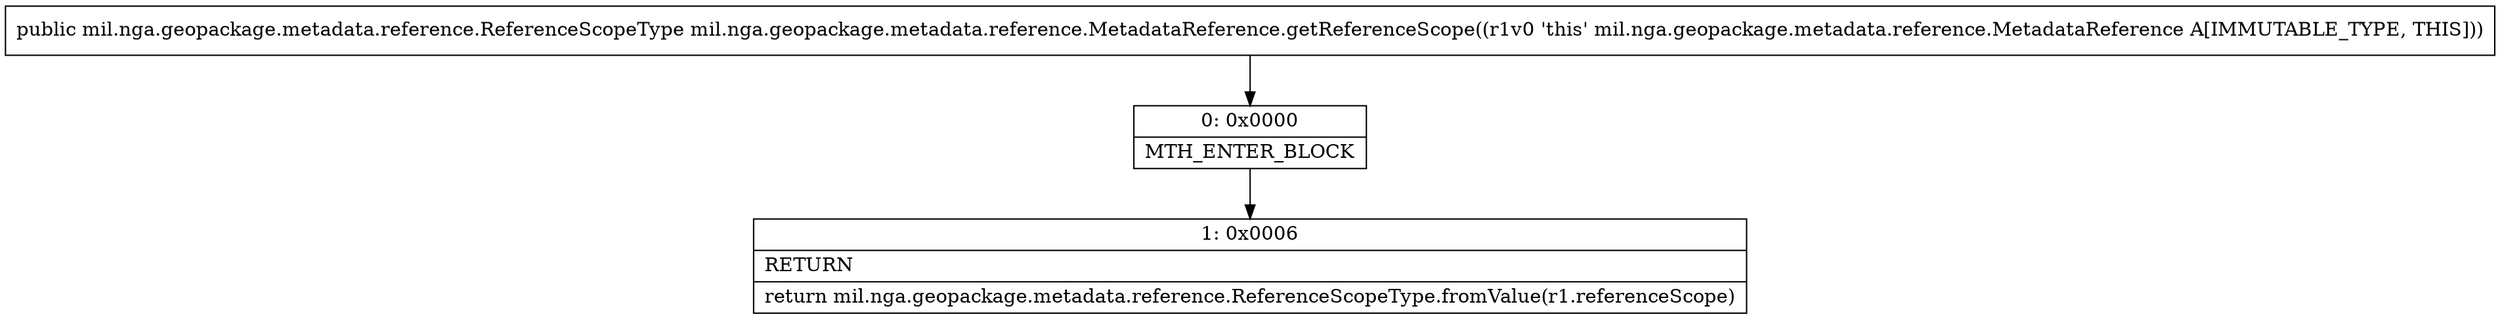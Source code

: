 digraph "CFG formil.nga.geopackage.metadata.reference.MetadataReference.getReferenceScope()Lmil\/nga\/geopackage\/metadata\/reference\/ReferenceScopeType;" {
Node_0 [shape=record,label="{0\:\ 0x0000|MTH_ENTER_BLOCK\l}"];
Node_1 [shape=record,label="{1\:\ 0x0006|RETURN\l|return mil.nga.geopackage.metadata.reference.ReferenceScopeType.fromValue(r1.referenceScope)\l}"];
MethodNode[shape=record,label="{public mil.nga.geopackage.metadata.reference.ReferenceScopeType mil.nga.geopackage.metadata.reference.MetadataReference.getReferenceScope((r1v0 'this' mil.nga.geopackage.metadata.reference.MetadataReference A[IMMUTABLE_TYPE, THIS])) }"];
MethodNode -> Node_0;
Node_0 -> Node_1;
}

